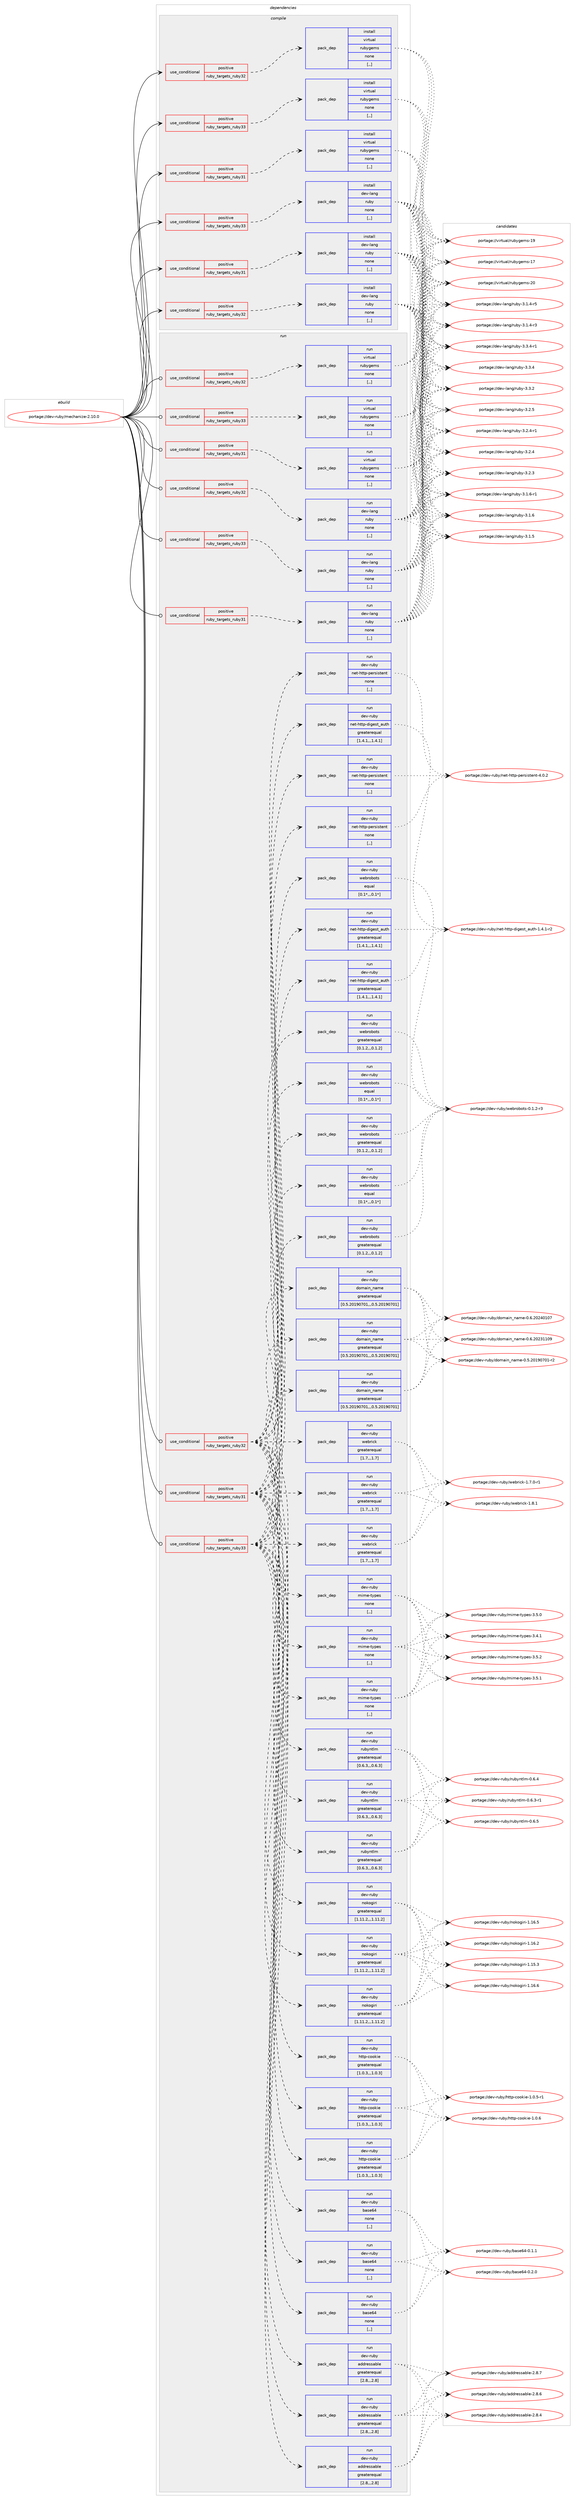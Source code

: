 digraph prolog {

# *************
# Graph options
# *************

newrank=true;
concentrate=true;
compound=true;
graph [rankdir=LR,fontname=Helvetica,fontsize=10,ranksep=1.5];#, ranksep=2.5, nodesep=0.2];
edge  [arrowhead=vee];
node  [fontname=Helvetica,fontsize=10];

# **********
# The ebuild
# **********

subgraph cluster_leftcol {
color=gray;
label=<<i>ebuild</i>>;
id [label="portage://dev-ruby/mechanize-2.10.0", color=red, width=4, href="../dev-ruby/mechanize-2.10.0.svg"];
}

# ****************
# The dependencies
# ****************

subgraph cluster_midcol {
color=gray;
label=<<i>dependencies</i>>;
subgraph cluster_compile {
fillcolor="#eeeeee";
style=filled;
label=<<i>compile</i>>;
subgraph cond50408 {
dependency189578 [label=<<TABLE BORDER="0" CELLBORDER="1" CELLSPACING="0" CELLPADDING="4"><TR><TD ROWSPAN="3" CELLPADDING="10">use_conditional</TD></TR><TR><TD>positive</TD></TR><TR><TD>ruby_targets_ruby31</TD></TR></TABLE>>, shape=none, color=red];
subgraph pack137832 {
dependency189579 [label=<<TABLE BORDER="0" CELLBORDER="1" CELLSPACING="0" CELLPADDING="4" WIDTH="220"><TR><TD ROWSPAN="6" CELLPADDING="30">pack_dep</TD></TR><TR><TD WIDTH="110">install</TD></TR><TR><TD>dev-lang</TD></TR><TR><TD>ruby</TD></TR><TR><TD>none</TD></TR><TR><TD>[,,]</TD></TR></TABLE>>, shape=none, color=blue];
}
dependency189578:e -> dependency189579:w [weight=20,style="dashed",arrowhead="vee"];
}
id:e -> dependency189578:w [weight=20,style="solid",arrowhead="vee"];
subgraph cond50409 {
dependency189580 [label=<<TABLE BORDER="0" CELLBORDER="1" CELLSPACING="0" CELLPADDING="4"><TR><TD ROWSPAN="3" CELLPADDING="10">use_conditional</TD></TR><TR><TD>positive</TD></TR><TR><TD>ruby_targets_ruby31</TD></TR></TABLE>>, shape=none, color=red];
subgraph pack137833 {
dependency189581 [label=<<TABLE BORDER="0" CELLBORDER="1" CELLSPACING="0" CELLPADDING="4" WIDTH="220"><TR><TD ROWSPAN="6" CELLPADDING="30">pack_dep</TD></TR><TR><TD WIDTH="110">install</TD></TR><TR><TD>virtual</TD></TR><TR><TD>rubygems</TD></TR><TR><TD>none</TD></TR><TR><TD>[,,]</TD></TR></TABLE>>, shape=none, color=blue];
}
dependency189580:e -> dependency189581:w [weight=20,style="dashed",arrowhead="vee"];
}
id:e -> dependency189580:w [weight=20,style="solid",arrowhead="vee"];
subgraph cond50410 {
dependency189582 [label=<<TABLE BORDER="0" CELLBORDER="1" CELLSPACING="0" CELLPADDING="4"><TR><TD ROWSPAN="3" CELLPADDING="10">use_conditional</TD></TR><TR><TD>positive</TD></TR><TR><TD>ruby_targets_ruby32</TD></TR></TABLE>>, shape=none, color=red];
subgraph pack137834 {
dependency189583 [label=<<TABLE BORDER="0" CELLBORDER="1" CELLSPACING="0" CELLPADDING="4" WIDTH="220"><TR><TD ROWSPAN="6" CELLPADDING="30">pack_dep</TD></TR><TR><TD WIDTH="110">install</TD></TR><TR><TD>dev-lang</TD></TR><TR><TD>ruby</TD></TR><TR><TD>none</TD></TR><TR><TD>[,,]</TD></TR></TABLE>>, shape=none, color=blue];
}
dependency189582:e -> dependency189583:w [weight=20,style="dashed",arrowhead="vee"];
}
id:e -> dependency189582:w [weight=20,style="solid",arrowhead="vee"];
subgraph cond50411 {
dependency189584 [label=<<TABLE BORDER="0" CELLBORDER="1" CELLSPACING="0" CELLPADDING="4"><TR><TD ROWSPAN="3" CELLPADDING="10">use_conditional</TD></TR><TR><TD>positive</TD></TR><TR><TD>ruby_targets_ruby32</TD></TR></TABLE>>, shape=none, color=red];
subgraph pack137835 {
dependency189585 [label=<<TABLE BORDER="0" CELLBORDER="1" CELLSPACING="0" CELLPADDING="4" WIDTH="220"><TR><TD ROWSPAN="6" CELLPADDING="30">pack_dep</TD></TR><TR><TD WIDTH="110">install</TD></TR><TR><TD>virtual</TD></TR><TR><TD>rubygems</TD></TR><TR><TD>none</TD></TR><TR><TD>[,,]</TD></TR></TABLE>>, shape=none, color=blue];
}
dependency189584:e -> dependency189585:w [weight=20,style="dashed",arrowhead="vee"];
}
id:e -> dependency189584:w [weight=20,style="solid",arrowhead="vee"];
subgraph cond50412 {
dependency189586 [label=<<TABLE BORDER="0" CELLBORDER="1" CELLSPACING="0" CELLPADDING="4"><TR><TD ROWSPAN="3" CELLPADDING="10">use_conditional</TD></TR><TR><TD>positive</TD></TR><TR><TD>ruby_targets_ruby33</TD></TR></TABLE>>, shape=none, color=red];
subgraph pack137836 {
dependency189587 [label=<<TABLE BORDER="0" CELLBORDER="1" CELLSPACING="0" CELLPADDING="4" WIDTH="220"><TR><TD ROWSPAN="6" CELLPADDING="30">pack_dep</TD></TR><TR><TD WIDTH="110">install</TD></TR><TR><TD>dev-lang</TD></TR><TR><TD>ruby</TD></TR><TR><TD>none</TD></TR><TR><TD>[,,]</TD></TR></TABLE>>, shape=none, color=blue];
}
dependency189586:e -> dependency189587:w [weight=20,style="dashed",arrowhead="vee"];
}
id:e -> dependency189586:w [weight=20,style="solid",arrowhead="vee"];
subgraph cond50413 {
dependency189588 [label=<<TABLE BORDER="0" CELLBORDER="1" CELLSPACING="0" CELLPADDING="4"><TR><TD ROWSPAN="3" CELLPADDING="10">use_conditional</TD></TR><TR><TD>positive</TD></TR><TR><TD>ruby_targets_ruby33</TD></TR></TABLE>>, shape=none, color=red];
subgraph pack137837 {
dependency189589 [label=<<TABLE BORDER="0" CELLBORDER="1" CELLSPACING="0" CELLPADDING="4" WIDTH="220"><TR><TD ROWSPAN="6" CELLPADDING="30">pack_dep</TD></TR><TR><TD WIDTH="110">install</TD></TR><TR><TD>virtual</TD></TR><TR><TD>rubygems</TD></TR><TR><TD>none</TD></TR><TR><TD>[,,]</TD></TR></TABLE>>, shape=none, color=blue];
}
dependency189588:e -> dependency189589:w [weight=20,style="dashed",arrowhead="vee"];
}
id:e -> dependency189588:w [weight=20,style="solid",arrowhead="vee"];
}
subgraph cluster_compileandrun {
fillcolor="#eeeeee";
style=filled;
label=<<i>compile and run</i>>;
}
subgraph cluster_run {
fillcolor="#eeeeee";
style=filled;
label=<<i>run</i>>;
subgraph cond50414 {
dependency189590 [label=<<TABLE BORDER="0" CELLBORDER="1" CELLSPACING="0" CELLPADDING="4"><TR><TD ROWSPAN="3" CELLPADDING="10">use_conditional</TD></TR><TR><TD>positive</TD></TR><TR><TD>ruby_targets_ruby31</TD></TR></TABLE>>, shape=none, color=red];
subgraph pack137838 {
dependency189591 [label=<<TABLE BORDER="0" CELLBORDER="1" CELLSPACING="0" CELLPADDING="4" WIDTH="220"><TR><TD ROWSPAN="6" CELLPADDING="30">pack_dep</TD></TR><TR><TD WIDTH="110">run</TD></TR><TR><TD>dev-lang</TD></TR><TR><TD>ruby</TD></TR><TR><TD>none</TD></TR><TR><TD>[,,]</TD></TR></TABLE>>, shape=none, color=blue];
}
dependency189590:e -> dependency189591:w [weight=20,style="dashed",arrowhead="vee"];
}
id:e -> dependency189590:w [weight=20,style="solid",arrowhead="odot"];
subgraph cond50415 {
dependency189592 [label=<<TABLE BORDER="0" CELLBORDER="1" CELLSPACING="0" CELLPADDING="4"><TR><TD ROWSPAN="3" CELLPADDING="10">use_conditional</TD></TR><TR><TD>positive</TD></TR><TR><TD>ruby_targets_ruby31</TD></TR></TABLE>>, shape=none, color=red];
subgraph pack137839 {
dependency189593 [label=<<TABLE BORDER="0" CELLBORDER="1" CELLSPACING="0" CELLPADDING="4" WIDTH="220"><TR><TD ROWSPAN="6" CELLPADDING="30">pack_dep</TD></TR><TR><TD WIDTH="110">run</TD></TR><TR><TD>dev-ruby</TD></TR><TR><TD>addressable</TD></TR><TR><TD>greaterequal</TD></TR><TR><TD>[2.8,,,2.8]</TD></TR></TABLE>>, shape=none, color=blue];
}
dependency189592:e -> dependency189593:w [weight=20,style="dashed",arrowhead="vee"];
subgraph pack137840 {
dependency189594 [label=<<TABLE BORDER="0" CELLBORDER="1" CELLSPACING="0" CELLPADDING="4" WIDTH="220"><TR><TD ROWSPAN="6" CELLPADDING="30">pack_dep</TD></TR><TR><TD WIDTH="110">run</TD></TR><TR><TD>dev-ruby</TD></TR><TR><TD>base64</TD></TR><TR><TD>none</TD></TR><TR><TD>[,,]</TD></TR></TABLE>>, shape=none, color=blue];
}
dependency189592:e -> dependency189594:w [weight=20,style="dashed",arrowhead="vee"];
subgraph pack137841 {
dependency189595 [label=<<TABLE BORDER="0" CELLBORDER="1" CELLSPACING="0" CELLPADDING="4" WIDTH="220"><TR><TD ROWSPAN="6" CELLPADDING="30">pack_dep</TD></TR><TR><TD WIDTH="110">run</TD></TR><TR><TD>dev-ruby</TD></TR><TR><TD>domain_name</TD></TR><TR><TD>greaterequal</TD></TR><TR><TD>[0.5.20190701,,,0.5.20190701]</TD></TR></TABLE>>, shape=none, color=blue];
}
dependency189592:e -> dependency189595:w [weight=20,style="dashed",arrowhead="vee"];
subgraph pack137842 {
dependency189596 [label=<<TABLE BORDER="0" CELLBORDER="1" CELLSPACING="0" CELLPADDING="4" WIDTH="220"><TR><TD ROWSPAN="6" CELLPADDING="30">pack_dep</TD></TR><TR><TD WIDTH="110">run</TD></TR><TR><TD>dev-ruby</TD></TR><TR><TD>http-cookie</TD></TR><TR><TD>greaterequal</TD></TR><TR><TD>[1.0.3,,,1.0.3]</TD></TR></TABLE>>, shape=none, color=blue];
}
dependency189592:e -> dependency189596:w [weight=20,style="dashed",arrowhead="vee"];
subgraph pack137843 {
dependency189597 [label=<<TABLE BORDER="0" CELLBORDER="1" CELLSPACING="0" CELLPADDING="4" WIDTH="220"><TR><TD ROWSPAN="6" CELLPADDING="30">pack_dep</TD></TR><TR><TD WIDTH="110">run</TD></TR><TR><TD>dev-ruby</TD></TR><TR><TD>mime-types</TD></TR><TR><TD>none</TD></TR><TR><TD>[,,]</TD></TR></TABLE>>, shape=none, color=blue];
}
dependency189592:e -> dependency189597:w [weight=20,style="dashed",arrowhead="vee"];
subgraph pack137844 {
dependency189598 [label=<<TABLE BORDER="0" CELLBORDER="1" CELLSPACING="0" CELLPADDING="4" WIDTH="220"><TR><TD ROWSPAN="6" CELLPADDING="30">pack_dep</TD></TR><TR><TD WIDTH="110">run</TD></TR><TR><TD>dev-ruby</TD></TR><TR><TD>net-http-digest_auth</TD></TR><TR><TD>greaterequal</TD></TR><TR><TD>[1.4.1,,,1.4.1]</TD></TR></TABLE>>, shape=none, color=blue];
}
dependency189592:e -> dependency189598:w [weight=20,style="dashed",arrowhead="vee"];
subgraph pack137845 {
dependency189599 [label=<<TABLE BORDER="0" CELLBORDER="1" CELLSPACING="0" CELLPADDING="4" WIDTH="220"><TR><TD ROWSPAN="6" CELLPADDING="30">pack_dep</TD></TR><TR><TD WIDTH="110">run</TD></TR><TR><TD>dev-ruby</TD></TR><TR><TD>net-http-persistent</TD></TR><TR><TD>none</TD></TR><TR><TD>[,,]</TD></TR></TABLE>>, shape=none, color=blue];
}
dependency189592:e -> dependency189599:w [weight=20,style="dashed",arrowhead="vee"];
subgraph pack137846 {
dependency189600 [label=<<TABLE BORDER="0" CELLBORDER="1" CELLSPACING="0" CELLPADDING="4" WIDTH="220"><TR><TD ROWSPAN="6" CELLPADDING="30">pack_dep</TD></TR><TR><TD WIDTH="110">run</TD></TR><TR><TD>dev-ruby</TD></TR><TR><TD>nokogiri</TD></TR><TR><TD>greaterequal</TD></TR><TR><TD>[1.11.2,,,1.11.2]</TD></TR></TABLE>>, shape=none, color=blue];
}
dependency189592:e -> dependency189600:w [weight=20,style="dashed",arrowhead="vee"];
subgraph pack137847 {
dependency189601 [label=<<TABLE BORDER="0" CELLBORDER="1" CELLSPACING="0" CELLPADDING="4" WIDTH="220"><TR><TD ROWSPAN="6" CELLPADDING="30">pack_dep</TD></TR><TR><TD WIDTH="110">run</TD></TR><TR><TD>dev-ruby</TD></TR><TR><TD>rubyntlm</TD></TR><TR><TD>greaterequal</TD></TR><TR><TD>[0.6.3,,,0.6.3]</TD></TR></TABLE>>, shape=none, color=blue];
}
dependency189592:e -> dependency189601:w [weight=20,style="dashed",arrowhead="vee"];
subgraph pack137848 {
dependency189602 [label=<<TABLE BORDER="0" CELLBORDER="1" CELLSPACING="0" CELLPADDING="4" WIDTH="220"><TR><TD ROWSPAN="6" CELLPADDING="30">pack_dep</TD></TR><TR><TD WIDTH="110">run</TD></TR><TR><TD>dev-ruby</TD></TR><TR><TD>webrick</TD></TR><TR><TD>greaterequal</TD></TR><TR><TD>[1.7,,,1.7]</TD></TR></TABLE>>, shape=none, color=blue];
}
dependency189592:e -> dependency189602:w [weight=20,style="dashed",arrowhead="vee"];
subgraph pack137849 {
dependency189603 [label=<<TABLE BORDER="0" CELLBORDER="1" CELLSPACING="0" CELLPADDING="4" WIDTH="220"><TR><TD ROWSPAN="6" CELLPADDING="30">pack_dep</TD></TR><TR><TD WIDTH="110">run</TD></TR><TR><TD>dev-ruby</TD></TR><TR><TD>webrobots</TD></TR><TR><TD>greaterequal</TD></TR><TR><TD>[0.1.2,,,0.1.2]</TD></TR></TABLE>>, shape=none, color=blue];
}
dependency189592:e -> dependency189603:w [weight=20,style="dashed",arrowhead="vee"];
subgraph pack137850 {
dependency189604 [label=<<TABLE BORDER="0" CELLBORDER="1" CELLSPACING="0" CELLPADDING="4" WIDTH="220"><TR><TD ROWSPAN="6" CELLPADDING="30">pack_dep</TD></TR><TR><TD WIDTH="110">run</TD></TR><TR><TD>dev-ruby</TD></TR><TR><TD>webrobots</TD></TR><TR><TD>equal</TD></TR><TR><TD>[0.1*,,,0.1*]</TD></TR></TABLE>>, shape=none, color=blue];
}
dependency189592:e -> dependency189604:w [weight=20,style="dashed",arrowhead="vee"];
}
id:e -> dependency189592:w [weight=20,style="solid",arrowhead="odot"];
subgraph cond50416 {
dependency189605 [label=<<TABLE BORDER="0" CELLBORDER="1" CELLSPACING="0" CELLPADDING="4"><TR><TD ROWSPAN="3" CELLPADDING="10">use_conditional</TD></TR><TR><TD>positive</TD></TR><TR><TD>ruby_targets_ruby31</TD></TR></TABLE>>, shape=none, color=red];
subgraph pack137851 {
dependency189606 [label=<<TABLE BORDER="0" CELLBORDER="1" CELLSPACING="0" CELLPADDING="4" WIDTH="220"><TR><TD ROWSPAN="6" CELLPADDING="30">pack_dep</TD></TR><TR><TD WIDTH="110">run</TD></TR><TR><TD>virtual</TD></TR><TR><TD>rubygems</TD></TR><TR><TD>none</TD></TR><TR><TD>[,,]</TD></TR></TABLE>>, shape=none, color=blue];
}
dependency189605:e -> dependency189606:w [weight=20,style="dashed",arrowhead="vee"];
}
id:e -> dependency189605:w [weight=20,style="solid",arrowhead="odot"];
subgraph cond50417 {
dependency189607 [label=<<TABLE BORDER="0" CELLBORDER="1" CELLSPACING="0" CELLPADDING="4"><TR><TD ROWSPAN="3" CELLPADDING="10">use_conditional</TD></TR><TR><TD>positive</TD></TR><TR><TD>ruby_targets_ruby32</TD></TR></TABLE>>, shape=none, color=red];
subgraph pack137852 {
dependency189608 [label=<<TABLE BORDER="0" CELLBORDER="1" CELLSPACING="0" CELLPADDING="4" WIDTH="220"><TR><TD ROWSPAN="6" CELLPADDING="30">pack_dep</TD></TR><TR><TD WIDTH="110">run</TD></TR><TR><TD>dev-lang</TD></TR><TR><TD>ruby</TD></TR><TR><TD>none</TD></TR><TR><TD>[,,]</TD></TR></TABLE>>, shape=none, color=blue];
}
dependency189607:e -> dependency189608:w [weight=20,style="dashed",arrowhead="vee"];
}
id:e -> dependency189607:w [weight=20,style="solid",arrowhead="odot"];
subgraph cond50418 {
dependency189609 [label=<<TABLE BORDER="0" CELLBORDER="1" CELLSPACING="0" CELLPADDING="4"><TR><TD ROWSPAN="3" CELLPADDING="10">use_conditional</TD></TR><TR><TD>positive</TD></TR><TR><TD>ruby_targets_ruby32</TD></TR></TABLE>>, shape=none, color=red];
subgraph pack137853 {
dependency189610 [label=<<TABLE BORDER="0" CELLBORDER="1" CELLSPACING="0" CELLPADDING="4" WIDTH="220"><TR><TD ROWSPAN="6" CELLPADDING="30">pack_dep</TD></TR><TR><TD WIDTH="110">run</TD></TR><TR><TD>dev-ruby</TD></TR><TR><TD>addressable</TD></TR><TR><TD>greaterequal</TD></TR><TR><TD>[2.8,,,2.8]</TD></TR></TABLE>>, shape=none, color=blue];
}
dependency189609:e -> dependency189610:w [weight=20,style="dashed",arrowhead="vee"];
subgraph pack137854 {
dependency189611 [label=<<TABLE BORDER="0" CELLBORDER="1" CELLSPACING="0" CELLPADDING="4" WIDTH="220"><TR><TD ROWSPAN="6" CELLPADDING="30">pack_dep</TD></TR><TR><TD WIDTH="110">run</TD></TR><TR><TD>dev-ruby</TD></TR><TR><TD>base64</TD></TR><TR><TD>none</TD></TR><TR><TD>[,,]</TD></TR></TABLE>>, shape=none, color=blue];
}
dependency189609:e -> dependency189611:w [weight=20,style="dashed",arrowhead="vee"];
subgraph pack137855 {
dependency189612 [label=<<TABLE BORDER="0" CELLBORDER="1" CELLSPACING="0" CELLPADDING="4" WIDTH="220"><TR><TD ROWSPAN="6" CELLPADDING="30">pack_dep</TD></TR><TR><TD WIDTH="110">run</TD></TR><TR><TD>dev-ruby</TD></TR><TR><TD>domain_name</TD></TR><TR><TD>greaterequal</TD></TR><TR><TD>[0.5.20190701,,,0.5.20190701]</TD></TR></TABLE>>, shape=none, color=blue];
}
dependency189609:e -> dependency189612:w [weight=20,style="dashed",arrowhead="vee"];
subgraph pack137856 {
dependency189613 [label=<<TABLE BORDER="0" CELLBORDER="1" CELLSPACING="0" CELLPADDING="4" WIDTH="220"><TR><TD ROWSPAN="6" CELLPADDING="30">pack_dep</TD></TR><TR><TD WIDTH="110">run</TD></TR><TR><TD>dev-ruby</TD></TR><TR><TD>http-cookie</TD></TR><TR><TD>greaterequal</TD></TR><TR><TD>[1.0.3,,,1.0.3]</TD></TR></TABLE>>, shape=none, color=blue];
}
dependency189609:e -> dependency189613:w [weight=20,style="dashed",arrowhead="vee"];
subgraph pack137857 {
dependency189614 [label=<<TABLE BORDER="0" CELLBORDER="1" CELLSPACING="0" CELLPADDING="4" WIDTH="220"><TR><TD ROWSPAN="6" CELLPADDING="30">pack_dep</TD></TR><TR><TD WIDTH="110">run</TD></TR><TR><TD>dev-ruby</TD></TR><TR><TD>mime-types</TD></TR><TR><TD>none</TD></TR><TR><TD>[,,]</TD></TR></TABLE>>, shape=none, color=blue];
}
dependency189609:e -> dependency189614:w [weight=20,style="dashed",arrowhead="vee"];
subgraph pack137858 {
dependency189615 [label=<<TABLE BORDER="0" CELLBORDER="1" CELLSPACING="0" CELLPADDING="4" WIDTH="220"><TR><TD ROWSPAN="6" CELLPADDING="30">pack_dep</TD></TR><TR><TD WIDTH="110">run</TD></TR><TR><TD>dev-ruby</TD></TR><TR><TD>net-http-digest_auth</TD></TR><TR><TD>greaterequal</TD></TR><TR><TD>[1.4.1,,,1.4.1]</TD></TR></TABLE>>, shape=none, color=blue];
}
dependency189609:e -> dependency189615:w [weight=20,style="dashed",arrowhead="vee"];
subgraph pack137859 {
dependency189616 [label=<<TABLE BORDER="0" CELLBORDER="1" CELLSPACING="0" CELLPADDING="4" WIDTH="220"><TR><TD ROWSPAN="6" CELLPADDING="30">pack_dep</TD></TR><TR><TD WIDTH="110">run</TD></TR><TR><TD>dev-ruby</TD></TR><TR><TD>net-http-persistent</TD></TR><TR><TD>none</TD></TR><TR><TD>[,,]</TD></TR></TABLE>>, shape=none, color=blue];
}
dependency189609:e -> dependency189616:w [weight=20,style="dashed",arrowhead="vee"];
subgraph pack137860 {
dependency189617 [label=<<TABLE BORDER="0" CELLBORDER="1" CELLSPACING="0" CELLPADDING="4" WIDTH="220"><TR><TD ROWSPAN="6" CELLPADDING="30">pack_dep</TD></TR><TR><TD WIDTH="110">run</TD></TR><TR><TD>dev-ruby</TD></TR><TR><TD>nokogiri</TD></TR><TR><TD>greaterequal</TD></TR><TR><TD>[1.11.2,,,1.11.2]</TD></TR></TABLE>>, shape=none, color=blue];
}
dependency189609:e -> dependency189617:w [weight=20,style="dashed",arrowhead="vee"];
subgraph pack137861 {
dependency189618 [label=<<TABLE BORDER="0" CELLBORDER="1" CELLSPACING="0" CELLPADDING="4" WIDTH="220"><TR><TD ROWSPAN="6" CELLPADDING="30">pack_dep</TD></TR><TR><TD WIDTH="110">run</TD></TR><TR><TD>dev-ruby</TD></TR><TR><TD>rubyntlm</TD></TR><TR><TD>greaterequal</TD></TR><TR><TD>[0.6.3,,,0.6.3]</TD></TR></TABLE>>, shape=none, color=blue];
}
dependency189609:e -> dependency189618:w [weight=20,style="dashed",arrowhead="vee"];
subgraph pack137862 {
dependency189619 [label=<<TABLE BORDER="0" CELLBORDER="1" CELLSPACING="0" CELLPADDING="4" WIDTH="220"><TR><TD ROWSPAN="6" CELLPADDING="30">pack_dep</TD></TR><TR><TD WIDTH="110">run</TD></TR><TR><TD>dev-ruby</TD></TR><TR><TD>webrick</TD></TR><TR><TD>greaterequal</TD></TR><TR><TD>[1.7,,,1.7]</TD></TR></TABLE>>, shape=none, color=blue];
}
dependency189609:e -> dependency189619:w [weight=20,style="dashed",arrowhead="vee"];
subgraph pack137863 {
dependency189620 [label=<<TABLE BORDER="0" CELLBORDER="1" CELLSPACING="0" CELLPADDING="4" WIDTH="220"><TR><TD ROWSPAN="6" CELLPADDING="30">pack_dep</TD></TR><TR><TD WIDTH="110">run</TD></TR><TR><TD>dev-ruby</TD></TR><TR><TD>webrobots</TD></TR><TR><TD>greaterequal</TD></TR><TR><TD>[0.1.2,,,0.1.2]</TD></TR></TABLE>>, shape=none, color=blue];
}
dependency189609:e -> dependency189620:w [weight=20,style="dashed",arrowhead="vee"];
subgraph pack137864 {
dependency189621 [label=<<TABLE BORDER="0" CELLBORDER="1" CELLSPACING="0" CELLPADDING="4" WIDTH="220"><TR><TD ROWSPAN="6" CELLPADDING="30">pack_dep</TD></TR><TR><TD WIDTH="110">run</TD></TR><TR><TD>dev-ruby</TD></TR><TR><TD>webrobots</TD></TR><TR><TD>equal</TD></TR><TR><TD>[0.1*,,,0.1*]</TD></TR></TABLE>>, shape=none, color=blue];
}
dependency189609:e -> dependency189621:w [weight=20,style="dashed",arrowhead="vee"];
}
id:e -> dependency189609:w [weight=20,style="solid",arrowhead="odot"];
subgraph cond50419 {
dependency189622 [label=<<TABLE BORDER="0" CELLBORDER="1" CELLSPACING="0" CELLPADDING="4"><TR><TD ROWSPAN="3" CELLPADDING="10">use_conditional</TD></TR><TR><TD>positive</TD></TR><TR><TD>ruby_targets_ruby32</TD></TR></TABLE>>, shape=none, color=red];
subgraph pack137865 {
dependency189623 [label=<<TABLE BORDER="0" CELLBORDER="1" CELLSPACING="0" CELLPADDING="4" WIDTH="220"><TR><TD ROWSPAN="6" CELLPADDING="30">pack_dep</TD></TR><TR><TD WIDTH="110">run</TD></TR><TR><TD>virtual</TD></TR><TR><TD>rubygems</TD></TR><TR><TD>none</TD></TR><TR><TD>[,,]</TD></TR></TABLE>>, shape=none, color=blue];
}
dependency189622:e -> dependency189623:w [weight=20,style="dashed",arrowhead="vee"];
}
id:e -> dependency189622:w [weight=20,style="solid",arrowhead="odot"];
subgraph cond50420 {
dependency189624 [label=<<TABLE BORDER="0" CELLBORDER="1" CELLSPACING="0" CELLPADDING="4"><TR><TD ROWSPAN="3" CELLPADDING="10">use_conditional</TD></TR><TR><TD>positive</TD></TR><TR><TD>ruby_targets_ruby33</TD></TR></TABLE>>, shape=none, color=red];
subgraph pack137866 {
dependency189625 [label=<<TABLE BORDER="0" CELLBORDER="1" CELLSPACING="0" CELLPADDING="4" WIDTH="220"><TR><TD ROWSPAN="6" CELLPADDING="30">pack_dep</TD></TR><TR><TD WIDTH="110">run</TD></TR><TR><TD>dev-lang</TD></TR><TR><TD>ruby</TD></TR><TR><TD>none</TD></TR><TR><TD>[,,]</TD></TR></TABLE>>, shape=none, color=blue];
}
dependency189624:e -> dependency189625:w [weight=20,style="dashed",arrowhead="vee"];
}
id:e -> dependency189624:w [weight=20,style="solid",arrowhead="odot"];
subgraph cond50421 {
dependency189626 [label=<<TABLE BORDER="0" CELLBORDER="1" CELLSPACING="0" CELLPADDING="4"><TR><TD ROWSPAN="3" CELLPADDING="10">use_conditional</TD></TR><TR><TD>positive</TD></TR><TR><TD>ruby_targets_ruby33</TD></TR></TABLE>>, shape=none, color=red];
subgraph pack137867 {
dependency189627 [label=<<TABLE BORDER="0" CELLBORDER="1" CELLSPACING="0" CELLPADDING="4" WIDTH="220"><TR><TD ROWSPAN="6" CELLPADDING="30">pack_dep</TD></TR><TR><TD WIDTH="110">run</TD></TR><TR><TD>dev-ruby</TD></TR><TR><TD>addressable</TD></TR><TR><TD>greaterequal</TD></TR><TR><TD>[2.8,,,2.8]</TD></TR></TABLE>>, shape=none, color=blue];
}
dependency189626:e -> dependency189627:w [weight=20,style="dashed",arrowhead="vee"];
subgraph pack137868 {
dependency189628 [label=<<TABLE BORDER="0" CELLBORDER="1" CELLSPACING="0" CELLPADDING="4" WIDTH="220"><TR><TD ROWSPAN="6" CELLPADDING="30">pack_dep</TD></TR><TR><TD WIDTH="110">run</TD></TR><TR><TD>dev-ruby</TD></TR><TR><TD>base64</TD></TR><TR><TD>none</TD></TR><TR><TD>[,,]</TD></TR></TABLE>>, shape=none, color=blue];
}
dependency189626:e -> dependency189628:w [weight=20,style="dashed",arrowhead="vee"];
subgraph pack137869 {
dependency189629 [label=<<TABLE BORDER="0" CELLBORDER="1" CELLSPACING="0" CELLPADDING="4" WIDTH="220"><TR><TD ROWSPAN="6" CELLPADDING="30">pack_dep</TD></TR><TR><TD WIDTH="110">run</TD></TR><TR><TD>dev-ruby</TD></TR><TR><TD>domain_name</TD></TR><TR><TD>greaterequal</TD></TR><TR><TD>[0.5.20190701,,,0.5.20190701]</TD></TR></TABLE>>, shape=none, color=blue];
}
dependency189626:e -> dependency189629:w [weight=20,style="dashed",arrowhead="vee"];
subgraph pack137870 {
dependency189630 [label=<<TABLE BORDER="0" CELLBORDER="1" CELLSPACING="0" CELLPADDING="4" WIDTH="220"><TR><TD ROWSPAN="6" CELLPADDING="30">pack_dep</TD></TR><TR><TD WIDTH="110">run</TD></TR><TR><TD>dev-ruby</TD></TR><TR><TD>http-cookie</TD></TR><TR><TD>greaterequal</TD></TR><TR><TD>[1.0.3,,,1.0.3]</TD></TR></TABLE>>, shape=none, color=blue];
}
dependency189626:e -> dependency189630:w [weight=20,style="dashed",arrowhead="vee"];
subgraph pack137871 {
dependency189631 [label=<<TABLE BORDER="0" CELLBORDER="1" CELLSPACING="0" CELLPADDING="4" WIDTH="220"><TR><TD ROWSPAN="6" CELLPADDING="30">pack_dep</TD></TR><TR><TD WIDTH="110">run</TD></TR><TR><TD>dev-ruby</TD></TR><TR><TD>mime-types</TD></TR><TR><TD>none</TD></TR><TR><TD>[,,]</TD></TR></TABLE>>, shape=none, color=blue];
}
dependency189626:e -> dependency189631:w [weight=20,style="dashed",arrowhead="vee"];
subgraph pack137872 {
dependency189632 [label=<<TABLE BORDER="0" CELLBORDER="1" CELLSPACING="0" CELLPADDING="4" WIDTH="220"><TR><TD ROWSPAN="6" CELLPADDING="30">pack_dep</TD></TR><TR><TD WIDTH="110">run</TD></TR><TR><TD>dev-ruby</TD></TR><TR><TD>net-http-digest_auth</TD></TR><TR><TD>greaterequal</TD></TR><TR><TD>[1.4.1,,,1.4.1]</TD></TR></TABLE>>, shape=none, color=blue];
}
dependency189626:e -> dependency189632:w [weight=20,style="dashed",arrowhead="vee"];
subgraph pack137873 {
dependency189633 [label=<<TABLE BORDER="0" CELLBORDER="1" CELLSPACING="0" CELLPADDING="4" WIDTH="220"><TR><TD ROWSPAN="6" CELLPADDING="30">pack_dep</TD></TR><TR><TD WIDTH="110">run</TD></TR><TR><TD>dev-ruby</TD></TR><TR><TD>net-http-persistent</TD></TR><TR><TD>none</TD></TR><TR><TD>[,,]</TD></TR></TABLE>>, shape=none, color=blue];
}
dependency189626:e -> dependency189633:w [weight=20,style="dashed",arrowhead="vee"];
subgraph pack137874 {
dependency189634 [label=<<TABLE BORDER="0" CELLBORDER="1" CELLSPACING="0" CELLPADDING="4" WIDTH="220"><TR><TD ROWSPAN="6" CELLPADDING="30">pack_dep</TD></TR><TR><TD WIDTH="110">run</TD></TR><TR><TD>dev-ruby</TD></TR><TR><TD>nokogiri</TD></TR><TR><TD>greaterequal</TD></TR><TR><TD>[1.11.2,,,1.11.2]</TD></TR></TABLE>>, shape=none, color=blue];
}
dependency189626:e -> dependency189634:w [weight=20,style="dashed",arrowhead="vee"];
subgraph pack137875 {
dependency189635 [label=<<TABLE BORDER="0" CELLBORDER="1" CELLSPACING="0" CELLPADDING="4" WIDTH="220"><TR><TD ROWSPAN="6" CELLPADDING="30">pack_dep</TD></TR><TR><TD WIDTH="110">run</TD></TR><TR><TD>dev-ruby</TD></TR><TR><TD>rubyntlm</TD></TR><TR><TD>greaterequal</TD></TR><TR><TD>[0.6.3,,,0.6.3]</TD></TR></TABLE>>, shape=none, color=blue];
}
dependency189626:e -> dependency189635:w [weight=20,style="dashed",arrowhead="vee"];
subgraph pack137876 {
dependency189636 [label=<<TABLE BORDER="0" CELLBORDER="1" CELLSPACING="0" CELLPADDING="4" WIDTH="220"><TR><TD ROWSPAN="6" CELLPADDING="30">pack_dep</TD></TR><TR><TD WIDTH="110">run</TD></TR><TR><TD>dev-ruby</TD></TR><TR><TD>webrick</TD></TR><TR><TD>greaterequal</TD></TR><TR><TD>[1.7,,,1.7]</TD></TR></TABLE>>, shape=none, color=blue];
}
dependency189626:e -> dependency189636:w [weight=20,style="dashed",arrowhead="vee"];
subgraph pack137877 {
dependency189637 [label=<<TABLE BORDER="0" CELLBORDER="1" CELLSPACING="0" CELLPADDING="4" WIDTH="220"><TR><TD ROWSPAN="6" CELLPADDING="30">pack_dep</TD></TR><TR><TD WIDTH="110">run</TD></TR><TR><TD>dev-ruby</TD></TR><TR><TD>webrobots</TD></TR><TR><TD>greaterequal</TD></TR><TR><TD>[0.1.2,,,0.1.2]</TD></TR></TABLE>>, shape=none, color=blue];
}
dependency189626:e -> dependency189637:w [weight=20,style="dashed",arrowhead="vee"];
subgraph pack137878 {
dependency189638 [label=<<TABLE BORDER="0" CELLBORDER="1" CELLSPACING="0" CELLPADDING="4" WIDTH="220"><TR><TD ROWSPAN="6" CELLPADDING="30">pack_dep</TD></TR><TR><TD WIDTH="110">run</TD></TR><TR><TD>dev-ruby</TD></TR><TR><TD>webrobots</TD></TR><TR><TD>equal</TD></TR><TR><TD>[0.1*,,,0.1*]</TD></TR></TABLE>>, shape=none, color=blue];
}
dependency189626:e -> dependency189638:w [weight=20,style="dashed",arrowhead="vee"];
}
id:e -> dependency189626:w [weight=20,style="solid",arrowhead="odot"];
subgraph cond50422 {
dependency189639 [label=<<TABLE BORDER="0" CELLBORDER="1" CELLSPACING="0" CELLPADDING="4"><TR><TD ROWSPAN="3" CELLPADDING="10">use_conditional</TD></TR><TR><TD>positive</TD></TR><TR><TD>ruby_targets_ruby33</TD></TR></TABLE>>, shape=none, color=red];
subgraph pack137879 {
dependency189640 [label=<<TABLE BORDER="0" CELLBORDER="1" CELLSPACING="0" CELLPADDING="4" WIDTH="220"><TR><TD ROWSPAN="6" CELLPADDING="30">pack_dep</TD></TR><TR><TD WIDTH="110">run</TD></TR><TR><TD>virtual</TD></TR><TR><TD>rubygems</TD></TR><TR><TD>none</TD></TR><TR><TD>[,,]</TD></TR></TABLE>>, shape=none, color=blue];
}
dependency189639:e -> dependency189640:w [weight=20,style="dashed",arrowhead="vee"];
}
id:e -> dependency189639:w [weight=20,style="solid",arrowhead="odot"];
}
}

# **************
# The candidates
# **************

subgraph cluster_choices {
rank=same;
color=gray;
label=<<i>candidates</i>>;

subgraph choice137832 {
color=black;
nodesep=1;
choice100101118451089711010347114117981214551465146524511449 [label="portage://dev-lang/ruby-3.3.4-r1", color=red, width=4,href="../dev-lang/ruby-3.3.4-r1.svg"];
choice10010111845108971101034711411798121455146514652 [label="portage://dev-lang/ruby-3.3.4", color=red, width=4,href="../dev-lang/ruby-3.3.4.svg"];
choice10010111845108971101034711411798121455146514650 [label="portage://dev-lang/ruby-3.3.2", color=red, width=4,href="../dev-lang/ruby-3.3.2.svg"];
choice10010111845108971101034711411798121455146504653 [label="portage://dev-lang/ruby-3.2.5", color=red, width=4,href="../dev-lang/ruby-3.2.5.svg"];
choice100101118451089711010347114117981214551465046524511449 [label="portage://dev-lang/ruby-3.2.4-r1", color=red, width=4,href="../dev-lang/ruby-3.2.4-r1.svg"];
choice10010111845108971101034711411798121455146504652 [label="portage://dev-lang/ruby-3.2.4", color=red, width=4,href="../dev-lang/ruby-3.2.4.svg"];
choice10010111845108971101034711411798121455146504651 [label="portage://dev-lang/ruby-3.2.3", color=red, width=4,href="../dev-lang/ruby-3.2.3.svg"];
choice100101118451089711010347114117981214551464946544511449 [label="portage://dev-lang/ruby-3.1.6-r1", color=red, width=4,href="../dev-lang/ruby-3.1.6-r1.svg"];
choice10010111845108971101034711411798121455146494654 [label="portage://dev-lang/ruby-3.1.6", color=red, width=4,href="../dev-lang/ruby-3.1.6.svg"];
choice10010111845108971101034711411798121455146494653 [label="portage://dev-lang/ruby-3.1.5", color=red, width=4,href="../dev-lang/ruby-3.1.5.svg"];
choice100101118451089711010347114117981214551464946524511453 [label="portage://dev-lang/ruby-3.1.4-r5", color=red, width=4,href="../dev-lang/ruby-3.1.4-r5.svg"];
choice100101118451089711010347114117981214551464946524511451 [label="portage://dev-lang/ruby-3.1.4-r3", color=red, width=4,href="../dev-lang/ruby-3.1.4-r3.svg"];
dependency189579:e -> choice100101118451089711010347114117981214551465146524511449:w [style=dotted,weight="100"];
dependency189579:e -> choice10010111845108971101034711411798121455146514652:w [style=dotted,weight="100"];
dependency189579:e -> choice10010111845108971101034711411798121455146514650:w [style=dotted,weight="100"];
dependency189579:e -> choice10010111845108971101034711411798121455146504653:w [style=dotted,weight="100"];
dependency189579:e -> choice100101118451089711010347114117981214551465046524511449:w [style=dotted,weight="100"];
dependency189579:e -> choice10010111845108971101034711411798121455146504652:w [style=dotted,weight="100"];
dependency189579:e -> choice10010111845108971101034711411798121455146504651:w [style=dotted,weight="100"];
dependency189579:e -> choice100101118451089711010347114117981214551464946544511449:w [style=dotted,weight="100"];
dependency189579:e -> choice10010111845108971101034711411798121455146494654:w [style=dotted,weight="100"];
dependency189579:e -> choice10010111845108971101034711411798121455146494653:w [style=dotted,weight="100"];
dependency189579:e -> choice100101118451089711010347114117981214551464946524511453:w [style=dotted,weight="100"];
dependency189579:e -> choice100101118451089711010347114117981214551464946524511451:w [style=dotted,weight="100"];
}
subgraph choice137833 {
color=black;
nodesep=1;
choice118105114116117971084711411798121103101109115455048 [label="portage://virtual/rubygems-20", color=red, width=4,href="../virtual/rubygems-20.svg"];
choice118105114116117971084711411798121103101109115454957 [label="portage://virtual/rubygems-19", color=red, width=4,href="../virtual/rubygems-19.svg"];
choice118105114116117971084711411798121103101109115454955 [label="portage://virtual/rubygems-17", color=red, width=4,href="../virtual/rubygems-17.svg"];
dependency189581:e -> choice118105114116117971084711411798121103101109115455048:w [style=dotted,weight="100"];
dependency189581:e -> choice118105114116117971084711411798121103101109115454957:w [style=dotted,weight="100"];
dependency189581:e -> choice118105114116117971084711411798121103101109115454955:w [style=dotted,weight="100"];
}
subgraph choice137834 {
color=black;
nodesep=1;
choice100101118451089711010347114117981214551465146524511449 [label="portage://dev-lang/ruby-3.3.4-r1", color=red, width=4,href="../dev-lang/ruby-3.3.4-r1.svg"];
choice10010111845108971101034711411798121455146514652 [label="portage://dev-lang/ruby-3.3.4", color=red, width=4,href="../dev-lang/ruby-3.3.4.svg"];
choice10010111845108971101034711411798121455146514650 [label="portage://dev-lang/ruby-3.3.2", color=red, width=4,href="../dev-lang/ruby-3.3.2.svg"];
choice10010111845108971101034711411798121455146504653 [label="portage://dev-lang/ruby-3.2.5", color=red, width=4,href="../dev-lang/ruby-3.2.5.svg"];
choice100101118451089711010347114117981214551465046524511449 [label="portage://dev-lang/ruby-3.2.4-r1", color=red, width=4,href="../dev-lang/ruby-3.2.4-r1.svg"];
choice10010111845108971101034711411798121455146504652 [label="portage://dev-lang/ruby-3.2.4", color=red, width=4,href="../dev-lang/ruby-3.2.4.svg"];
choice10010111845108971101034711411798121455146504651 [label="portage://dev-lang/ruby-3.2.3", color=red, width=4,href="../dev-lang/ruby-3.2.3.svg"];
choice100101118451089711010347114117981214551464946544511449 [label="portage://dev-lang/ruby-3.1.6-r1", color=red, width=4,href="../dev-lang/ruby-3.1.6-r1.svg"];
choice10010111845108971101034711411798121455146494654 [label="portage://dev-lang/ruby-3.1.6", color=red, width=4,href="../dev-lang/ruby-3.1.6.svg"];
choice10010111845108971101034711411798121455146494653 [label="portage://dev-lang/ruby-3.1.5", color=red, width=4,href="../dev-lang/ruby-3.1.5.svg"];
choice100101118451089711010347114117981214551464946524511453 [label="portage://dev-lang/ruby-3.1.4-r5", color=red, width=4,href="../dev-lang/ruby-3.1.4-r5.svg"];
choice100101118451089711010347114117981214551464946524511451 [label="portage://dev-lang/ruby-3.1.4-r3", color=red, width=4,href="../dev-lang/ruby-3.1.4-r3.svg"];
dependency189583:e -> choice100101118451089711010347114117981214551465146524511449:w [style=dotted,weight="100"];
dependency189583:e -> choice10010111845108971101034711411798121455146514652:w [style=dotted,weight="100"];
dependency189583:e -> choice10010111845108971101034711411798121455146514650:w [style=dotted,weight="100"];
dependency189583:e -> choice10010111845108971101034711411798121455146504653:w [style=dotted,weight="100"];
dependency189583:e -> choice100101118451089711010347114117981214551465046524511449:w [style=dotted,weight="100"];
dependency189583:e -> choice10010111845108971101034711411798121455146504652:w [style=dotted,weight="100"];
dependency189583:e -> choice10010111845108971101034711411798121455146504651:w [style=dotted,weight="100"];
dependency189583:e -> choice100101118451089711010347114117981214551464946544511449:w [style=dotted,weight="100"];
dependency189583:e -> choice10010111845108971101034711411798121455146494654:w [style=dotted,weight="100"];
dependency189583:e -> choice10010111845108971101034711411798121455146494653:w [style=dotted,weight="100"];
dependency189583:e -> choice100101118451089711010347114117981214551464946524511453:w [style=dotted,weight="100"];
dependency189583:e -> choice100101118451089711010347114117981214551464946524511451:w [style=dotted,weight="100"];
}
subgraph choice137835 {
color=black;
nodesep=1;
choice118105114116117971084711411798121103101109115455048 [label="portage://virtual/rubygems-20", color=red, width=4,href="../virtual/rubygems-20.svg"];
choice118105114116117971084711411798121103101109115454957 [label="portage://virtual/rubygems-19", color=red, width=4,href="../virtual/rubygems-19.svg"];
choice118105114116117971084711411798121103101109115454955 [label="portage://virtual/rubygems-17", color=red, width=4,href="../virtual/rubygems-17.svg"];
dependency189585:e -> choice118105114116117971084711411798121103101109115455048:w [style=dotted,weight="100"];
dependency189585:e -> choice118105114116117971084711411798121103101109115454957:w [style=dotted,weight="100"];
dependency189585:e -> choice118105114116117971084711411798121103101109115454955:w [style=dotted,weight="100"];
}
subgraph choice137836 {
color=black;
nodesep=1;
choice100101118451089711010347114117981214551465146524511449 [label="portage://dev-lang/ruby-3.3.4-r1", color=red, width=4,href="../dev-lang/ruby-3.3.4-r1.svg"];
choice10010111845108971101034711411798121455146514652 [label="portage://dev-lang/ruby-3.3.4", color=red, width=4,href="../dev-lang/ruby-3.3.4.svg"];
choice10010111845108971101034711411798121455146514650 [label="portage://dev-lang/ruby-3.3.2", color=red, width=4,href="../dev-lang/ruby-3.3.2.svg"];
choice10010111845108971101034711411798121455146504653 [label="portage://dev-lang/ruby-3.2.5", color=red, width=4,href="../dev-lang/ruby-3.2.5.svg"];
choice100101118451089711010347114117981214551465046524511449 [label="portage://dev-lang/ruby-3.2.4-r1", color=red, width=4,href="../dev-lang/ruby-3.2.4-r1.svg"];
choice10010111845108971101034711411798121455146504652 [label="portage://dev-lang/ruby-3.2.4", color=red, width=4,href="../dev-lang/ruby-3.2.4.svg"];
choice10010111845108971101034711411798121455146504651 [label="portage://dev-lang/ruby-3.2.3", color=red, width=4,href="../dev-lang/ruby-3.2.3.svg"];
choice100101118451089711010347114117981214551464946544511449 [label="portage://dev-lang/ruby-3.1.6-r1", color=red, width=4,href="../dev-lang/ruby-3.1.6-r1.svg"];
choice10010111845108971101034711411798121455146494654 [label="portage://dev-lang/ruby-3.1.6", color=red, width=4,href="../dev-lang/ruby-3.1.6.svg"];
choice10010111845108971101034711411798121455146494653 [label="portage://dev-lang/ruby-3.1.5", color=red, width=4,href="../dev-lang/ruby-3.1.5.svg"];
choice100101118451089711010347114117981214551464946524511453 [label="portage://dev-lang/ruby-3.1.4-r5", color=red, width=4,href="../dev-lang/ruby-3.1.4-r5.svg"];
choice100101118451089711010347114117981214551464946524511451 [label="portage://dev-lang/ruby-3.1.4-r3", color=red, width=4,href="../dev-lang/ruby-3.1.4-r3.svg"];
dependency189587:e -> choice100101118451089711010347114117981214551465146524511449:w [style=dotted,weight="100"];
dependency189587:e -> choice10010111845108971101034711411798121455146514652:w [style=dotted,weight="100"];
dependency189587:e -> choice10010111845108971101034711411798121455146514650:w [style=dotted,weight="100"];
dependency189587:e -> choice10010111845108971101034711411798121455146504653:w [style=dotted,weight="100"];
dependency189587:e -> choice100101118451089711010347114117981214551465046524511449:w [style=dotted,weight="100"];
dependency189587:e -> choice10010111845108971101034711411798121455146504652:w [style=dotted,weight="100"];
dependency189587:e -> choice10010111845108971101034711411798121455146504651:w [style=dotted,weight="100"];
dependency189587:e -> choice100101118451089711010347114117981214551464946544511449:w [style=dotted,weight="100"];
dependency189587:e -> choice10010111845108971101034711411798121455146494654:w [style=dotted,weight="100"];
dependency189587:e -> choice10010111845108971101034711411798121455146494653:w [style=dotted,weight="100"];
dependency189587:e -> choice100101118451089711010347114117981214551464946524511453:w [style=dotted,weight="100"];
dependency189587:e -> choice100101118451089711010347114117981214551464946524511451:w [style=dotted,weight="100"];
}
subgraph choice137837 {
color=black;
nodesep=1;
choice118105114116117971084711411798121103101109115455048 [label="portage://virtual/rubygems-20", color=red, width=4,href="../virtual/rubygems-20.svg"];
choice118105114116117971084711411798121103101109115454957 [label="portage://virtual/rubygems-19", color=red, width=4,href="../virtual/rubygems-19.svg"];
choice118105114116117971084711411798121103101109115454955 [label="portage://virtual/rubygems-17", color=red, width=4,href="../virtual/rubygems-17.svg"];
dependency189589:e -> choice118105114116117971084711411798121103101109115455048:w [style=dotted,weight="100"];
dependency189589:e -> choice118105114116117971084711411798121103101109115454957:w [style=dotted,weight="100"];
dependency189589:e -> choice118105114116117971084711411798121103101109115454955:w [style=dotted,weight="100"];
}
subgraph choice137838 {
color=black;
nodesep=1;
choice100101118451089711010347114117981214551465146524511449 [label="portage://dev-lang/ruby-3.3.4-r1", color=red, width=4,href="../dev-lang/ruby-3.3.4-r1.svg"];
choice10010111845108971101034711411798121455146514652 [label="portage://dev-lang/ruby-3.3.4", color=red, width=4,href="../dev-lang/ruby-3.3.4.svg"];
choice10010111845108971101034711411798121455146514650 [label="portage://dev-lang/ruby-3.3.2", color=red, width=4,href="../dev-lang/ruby-3.3.2.svg"];
choice10010111845108971101034711411798121455146504653 [label="portage://dev-lang/ruby-3.2.5", color=red, width=4,href="../dev-lang/ruby-3.2.5.svg"];
choice100101118451089711010347114117981214551465046524511449 [label="portage://dev-lang/ruby-3.2.4-r1", color=red, width=4,href="../dev-lang/ruby-3.2.4-r1.svg"];
choice10010111845108971101034711411798121455146504652 [label="portage://dev-lang/ruby-3.2.4", color=red, width=4,href="../dev-lang/ruby-3.2.4.svg"];
choice10010111845108971101034711411798121455146504651 [label="portage://dev-lang/ruby-3.2.3", color=red, width=4,href="../dev-lang/ruby-3.2.3.svg"];
choice100101118451089711010347114117981214551464946544511449 [label="portage://dev-lang/ruby-3.1.6-r1", color=red, width=4,href="../dev-lang/ruby-3.1.6-r1.svg"];
choice10010111845108971101034711411798121455146494654 [label="portage://dev-lang/ruby-3.1.6", color=red, width=4,href="../dev-lang/ruby-3.1.6.svg"];
choice10010111845108971101034711411798121455146494653 [label="portage://dev-lang/ruby-3.1.5", color=red, width=4,href="../dev-lang/ruby-3.1.5.svg"];
choice100101118451089711010347114117981214551464946524511453 [label="portage://dev-lang/ruby-3.1.4-r5", color=red, width=4,href="../dev-lang/ruby-3.1.4-r5.svg"];
choice100101118451089711010347114117981214551464946524511451 [label="portage://dev-lang/ruby-3.1.4-r3", color=red, width=4,href="../dev-lang/ruby-3.1.4-r3.svg"];
dependency189591:e -> choice100101118451089711010347114117981214551465146524511449:w [style=dotted,weight="100"];
dependency189591:e -> choice10010111845108971101034711411798121455146514652:w [style=dotted,weight="100"];
dependency189591:e -> choice10010111845108971101034711411798121455146514650:w [style=dotted,weight="100"];
dependency189591:e -> choice10010111845108971101034711411798121455146504653:w [style=dotted,weight="100"];
dependency189591:e -> choice100101118451089711010347114117981214551465046524511449:w [style=dotted,weight="100"];
dependency189591:e -> choice10010111845108971101034711411798121455146504652:w [style=dotted,weight="100"];
dependency189591:e -> choice10010111845108971101034711411798121455146504651:w [style=dotted,weight="100"];
dependency189591:e -> choice100101118451089711010347114117981214551464946544511449:w [style=dotted,weight="100"];
dependency189591:e -> choice10010111845108971101034711411798121455146494654:w [style=dotted,weight="100"];
dependency189591:e -> choice10010111845108971101034711411798121455146494653:w [style=dotted,weight="100"];
dependency189591:e -> choice100101118451089711010347114117981214551464946524511453:w [style=dotted,weight="100"];
dependency189591:e -> choice100101118451089711010347114117981214551464946524511451:w [style=dotted,weight="100"];
}
subgraph choice137839 {
color=black;
nodesep=1;
choice100101118451141179812147971001001141011151159798108101455046564655 [label="portage://dev-ruby/addressable-2.8.7", color=red, width=4,href="../dev-ruby/addressable-2.8.7.svg"];
choice100101118451141179812147971001001141011151159798108101455046564654 [label="portage://dev-ruby/addressable-2.8.6", color=red, width=4,href="../dev-ruby/addressable-2.8.6.svg"];
choice100101118451141179812147971001001141011151159798108101455046564652 [label="portage://dev-ruby/addressable-2.8.4", color=red, width=4,href="../dev-ruby/addressable-2.8.4.svg"];
dependency189593:e -> choice100101118451141179812147971001001141011151159798108101455046564655:w [style=dotted,weight="100"];
dependency189593:e -> choice100101118451141179812147971001001141011151159798108101455046564654:w [style=dotted,weight="100"];
dependency189593:e -> choice100101118451141179812147971001001141011151159798108101455046564652:w [style=dotted,weight="100"];
}
subgraph choice137840 {
color=black;
nodesep=1;
choice10010111845114117981214798971151015452454846504648 [label="portage://dev-ruby/base64-0.2.0", color=red, width=4,href="../dev-ruby/base64-0.2.0.svg"];
choice10010111845114117981214798971151015452454846494649 [label="portage://dev-ruby/base64-0.1.1", color=red, width=4,href="../dev-ruby/base64-0.1.1.svg"];
dependency189594:e -> choice10010111845114117981214798971151015452454846504648:w [style=dotted,weight="100"];
dependency189594:e -> choice10010111845114117981214798971151015452454846494649:w [style=dotted,weight="100"];
}
subgraph choice137841 {
color=black;
nodesep=1;
choice10010111845114117981214710011110997105110951109710910145484654465048505248494855 [label="portage://dev-ruby/domain_name-0.6.20240107", color=red, width=4,href="../dev-ruby/domain_name-0.6.20240107.svg"];
choice10010111845114117981214710011110997105110951109710910145484654465048505149494857 [label="portage://dev-ruby/domain_name-0.6.20231109", color=red, width=4,href="../dev-ruby/domain_name-0.6.20231109.svg"];
choice100101118451141179812147100111109971051109511097109101454846534650484957485548494511450 [label="portage://dev-ruby/domain_name-0.5.20190701-r2", color=red, width=4,href="../dev-ruby/domain_name-0.5.20190701-r2.svg"];
dependency189595:e -> choice10010111845114117981214710011110997105110951109710910145484654465048505248494855:w [style=dotted,weight="100"];
dependency189595:e -> choice10010111845114117981214710011110997105110951109710910145484654465048505149494857:w [style=dotted,weight="100"];
dependency189595:e -> choice100101118451141179812147100111109971051109511097109101454846534650484957485548494511450:w [style=dotted,weight="100"];
}
subgraph choice137842 {
color=black;
nodesep=1;
choice1001011184511411798121471041161161124599111111107105101454946484654 [label="portage://dev-ruby/http-cookie-1.0.6", color=red, width=4,href="../dev-ruby/http-cookie-1.0.6.svg"];
choice10010111845114117981214710411611611245991111111071051014549464846534511449 [label="portage://dev-ruby/http-cookie-1.0.5-r1", color=red, width=4,href="../dev-ruby/http-cookie-1.0.5-r1.svg"];
dependency189596:e -> choice1001011184511411798121471041161161124599111111107105101454946484654:w [style=dotted,weight="100"];
dependency189596:e -> choice10010111845114117981214710411611611245991111111071051014549464846534511449:w [style=dotted,weight="100"];
}
subgraph choice137843 {
color=black;
nodesep=1;
choice10010111845114117981214710910510910145116121112101115455146534650 [label="portage://dev-ruby/mime-types-3.5.2", color=red, width=4,href="../dev-ruby/mime-types-3.5.2.svg"];
choice10010111845114117981214710910510910145116121112101115455146534649 [label="portage://dev-ruby/mime-types-3.5.1", color=red, width=4,href="../dev-ruby/mime-types-3.5.1.svg"];
choice10010111845114117981214710910510910145116121112101115455146534648 [label="portage://dev-ruby/mime-types-3.5.0", color=red, width=4,href="../dev-ruby/mime-types-3.5.0.svg"];
choice10010111845114117981214710910510910145116121112101115455146524649 [label="portage://dev-ruby/mime-types-3.4.1", color=red, width=4,href="../dev-ruby/mime-types-3.4.1.svg"];
dependency189597:e -> choice10010111845114117981214710910510910145116121112101115455146534650:w [style=dotted,weight="100"];
dependency189597:e -> choice10010111845114117981214710910510910145116121112101115455146534649:w [style=dotted,weight="100"];
dependency189597:e -> choice10010111845114117981214710910510910145116121112101115455146534648:w [style=dotted,weight="100"];
dependency189597:e -> choice10010111845114117981214710910510910145116121112101115455146524649:w [style=dotted,weight="100"];
}
subgraph choice137844 {
color=black;
nodesep=1;
choice100101118451141179812147110101116451041161161124510010510310111511695971171161044549465246494511450 [label="portage://dev-ruby/net-http-digest_auth-1.4.1-r2", color=red, width=4,href="../dev-ruby/net-http-digest_auth-1.4.1-r2.svg"];
dependency189598:e -> choice100101118451141179812147110101116451041161161124510010510310111511695971171161044549465246494511450:w [style=dotted,weight="100"];
}
subgraph choice137845 {
color=black;
nodesep=1;
choice1001011184511411798121471101011164510411611611245112101114115105115116101110116455246484650 [label="portage://dev-ruby/net-http-persistent-4.0.2", color=red, width=4,href="../dev-ruby/net-http-persistent-4.0.2.svg"];
dependency189599:e -> choice1001011184511411798121471101011164510411611611245112101114115105115116101110116455246484650:w [style=dotted,weight="100"];
}
subgraph choice137846 {
color=black;
nodesep=1;
choice10010111845114117981214711011110711110310511410545494649544654 [label="portage://dev-ruby/nokogiri-1.16.6", color=red, width=4,href="../dev-ruby/nokogiri-1.16.6.svg"];
choice10010111845114117981214711011110711110310511410545494649544653 [label="portage://dev-ruby/nokogiri-1.16.5", color=red, width=4,href="../dev-ruby/nokogiri-1.16.5.svg"];
choice10010111845114117981214711011110711110310511410545494649544650 [label="portage://dev-ruby/nokogiri-1.16.2", color=red, width=4,href="../dev-ruby/nokogiri-1.16.2.svg"];
choice10010111845114117981214711011110711110310511410545494649534651 [label="portage://dev-ruby/nokogiri-1.15.3", color=red, width=4,href="../dev-ruby/nokogiri-1.15.3.svg"];
dependency189600:e -> choice10010111845114117981214711011110711110310511410545494649544654:w [style=dotted,weight="100"];
dependency189600:e -> choice10010111845114117981214711011110711110310511410545494649544653:w [style=dotted,weight="100"];
dependency189600:e -> choice10010111845114117981214711011110711110310511410545494649544650:w [style=dotted,weight="100"];
dependency189600:e -> choice10010111845114117981214711011110711110310511410545494649534651:w [style=dotted,weight="100"];
}
subgraph choice137847 {
color=black;
nodesep=1;
choice10010111845114117981214711411798121110116108109454846544653 [label="portage://dev-ruby/rubyntlm-0.6.5", color=red, width=4,href="../dev-ruby/rubyntlm-0.6.5.svg"];
choice10010111845114117981214711411798121110116108109454846544652 [label="portage://dev-ruby/rubyntlm-0.6.4", color=red, width=4,href="../dev-ruby/rubyntlm-0.6.4.svg"];
choice100101118451141179812147114117981211101161081094548465446514511449 [label="portage://dev-ruby/rubyntlm-0.6.3-r1", color=red, width=4,href="../dev-ruby/rubyntlm-0.6.3-r1.svg"];
dependency189601:e -> choice10010111845114117981214711411798121110116108109454846544653:w [style=dotted,weight="100"];
dependency189601:e -> choice10010111845114117981214711411798121110116108109454846544652:w [style=dotted,weight="100"];
dependency189601:e -> choice100101118451141179812147114117981211101161081094548465446514511449:w [style=dotted,weight="100"];
}
subgraph choice137848 {
color=black;
nodesep=1;
choice1001011184511411798121471191019811410599107454946564649 [label="portage://dev-ruby/webrick-1.8.1", color=red, width=4,href="../dev-ruby/webrick-1.8.1.svg"];
choice10010111845114117981214711910198114105991074549465546484511449 [label="portage://dev-ruby/webrick-1.7.0-r1", color=red, width=4,href="../dev-ruby/webrick-1.7.0-r1.svg"];
dependency189602:e -> choice1001011184511411798121471191019811410599107454946564649:w [style=dotted,weight="100"];
dependency189602:e -> choice10010111845114117981214711910198114105991074549465546484511449:w [style=dotted,weight="100"];
}
subgraph choice137849 {
color=black;
nodesep=1;
choice10010111845114117981214711910198114111981111161154548464946504511451 [label="portage://dev-ruby/webrobots-0.1.2-r3", color=red, width=4,href="../dev-ruby/webrobots-0.1.2-r3.svg"];
dependency189603:e -> choice10010111845114117981214711910198114111981111161154548464946504511451:w [style=dotted,weight="100"];
}
subgraph choice137850 {
color=black;
nodesep=1;
choice10010111845114117981214711910198114111981111161154548464946504511451 [label="portage://dev-ruby/webrobots-0.1.2-r3", color=red, width=4,href="../dev-ruby/webrobots-0.1.2-r3.svg"];
dependency189604:e -> choice10010111845114117981214711910198114111981111161154548464946504511451:w [style=dotted,weight="100"];
}
subgraph choice137851 {
color=black;
nodesep=1;
choice118105114116117971084711411798121103101109115455048 [label="portage://virtual/rubygems-20", color=red, width=4,href="../virtual/rubygems-20.svg"];
choice118105114116117971084711411798121103101109115454957 [label="portage://virtual/rubygems-19", color=red, width=4,href="../virtual/rubygems-19.svg"];
choice118105114116117971084711411798121103101109115454955 [label="portage://virtual/rubygems-17", color=red, width=4,href="../virtual/rubygems-17.svg"];
dependency189606:e -> choice118105114116117971084711411798121103101109115455048:w [style=dotted,weight="100"];
dependency189606:e -> choice118105114116117971084711411798121103101109115454957:w [style=dotted,weight="100"];
dependency189606:e -> choice118105114116117971084711411798121103101109115454955:w [style=dotted,weight="100"];
}
subgraph choice137852 {
color=black;
nodesep=1;
choice100101118451089711010347114117981214551465146524511449 [label="portage://dev-lang/ruby-3.3.4-r1", color=red, width=4,href="../dev-lang/ruby-3.3.4-r1.svg"];
choice10010111845108971101034711411798121455146514652 [label="portage://dev-lang/ruby-3.3.4", color=red, width=4,href="../dev-lang/ruby-3.3.4.svg"];
choice10010111845108971101034711411798121455146514650 [label="portage://dev-lang/ruby-3.3.2", color=red, width=4,href="../dev-lang/ruby-3.3.2.svg"];
choice10010111845108971101034711411798121455146504653 [label="portage://dev-lang/ruby-3.2.5", color=red, width=4,href="../dev-lang/ruby-3.2.5.svg"];
choice100101118451089711010347114117981214551465046524511449 [label="portage://dev-lang/ruby-3.2.4-r1", color=red, width=4,href="../dev-lang/ruby-3.2.4-r1.svg"];
choice10010111845108971101034711411798121455146504652 [label="portage://dev-lang/ruby-3.2.4", color=red, width=4,href="../dev-lang/ruby-3.2.4.svg"];
choice10010111845108971101034711411798121455146504651 [label="portage://dev-lang/ruby-3.2.3", color=red, width=4,href="../dev-lang/ruby-3.2.3.svg"];
choice100101118451089711010347114117981214551464946544511449 [label="portage://dev-lang/ruby-3.1.6-r1", color=red, width=4,href="../dev-lang/ruby-3.1.6-r1.svg"];
choice10010111845108971101034711411798121455146494654 [label="portage://dev-lang/ruby-3.1.6", color=red, width=4,href="../dev-lang/ruby-3.1.6.svg"];
choice10010111845108971101034711411798121455146494653 [label="portage://dev-lang/ruby-3.1.5", color=red, width=4,href="../dev-lang/ruby-3.1.5.svg"];
choice100101118451089711010347114117981214551464946524511453 [label="portage://dev-lang/ruby-3.1.4-r5", color=red, width=4,href="../dev-lang/ruby-3.1.4-r5.svg"];
choice100101118451089711010347114117981214551464946524511451 [label="portage://dev-lang/ruby-3.1.4-r3", color=red, width=4,href="../dev-lang/ruby-3.1.4-r3.svg"];
dependency189608:e -> choice100101118451089711010347114117981214551465146524511449:w [style=dotted,weight="100"];
dependency189608:e -> choice10010111845108971101034711411798121455146514652:w [style=dotted,weight="100"];
dependency189608:e -> choice10010111845108971101034711411798121455146514650:w [style=dotted,weight="100"];
dependency189608:e -> choice10010111845108971101034711411798121455146504653:w [style=dotted,weight="100"];
dependency189608:e -> choice100101118451089711010347114117981214551465046524511449:w [style=dotted,weight="100"];
dependency189608:e -> choice10010111845108971101034711411798121455146504652:w [style=dotted,weight="100"];
dependency189608:e -> choice10010111845108971101034711411798121455146504651:w [style=dotted,weight="100"];
dependency189608:e -> choice100101118451089711010347114117981214551464946544511449:w [style=dotted,weight="100"];
dependency189608:e -> choice10010111845108971101034711411798121455146494654:w [style=dotted,weight="100"];
dependency189608:e -> choice10010111845108971101034711411798121455146494653:w [style=dotted,weight="100"];
dependency189608:e -> choice100101118451089711010347114117981214551464946524511453:w [style=dotted,weight="100"];
dependency189608:e -> choice100101118451089711010347114117981214551464946524511451:w [style=dotted,weight="100"];
}
subgraph choice137853 {
color=black;
nodesep=1;
choice100101118451141179812147971001001141011151159798108101455046564655 [label="portage://dev-ruby/addressable-2.8.7", color=red, width=4,href="../dev-ruby/addressable-2.8.7.svg"];
choice100101118451141179812147971001001141011151159798108101455046564654 [label="portage://dev-ruby/addressable-2.8.6", color=red, width=4,href="../dev-ruby/addressable-2.8.6.svg"];
choice100101118451141179812147971001001141011151159798108101455046564652 [label="portage://dev-ruby/addressable-2.8.4", color=red, width=4,href="../dev-ruby/addressable-2.8.4.svg"];
dependency189610:e -> choice100101118451141179812147971001001141011151159798108101455046564655:w [style=dotted,weight="100"];
dependency189610:e -> choice100101118451141179812147971001001141011151159798108101455046564654:w [style=dotted,weight="100"];
dependency189610:e -> choice100101118451141179812147971001001141011151159798108101455046564652:w [style=dotted,weight="100"];
}
subgraph choice137854 {
color=black;
nodesep=1;
choice10010111845114117981214798971151015452454846504648 [label="portage://dev-ruby/base64-0.2.0", color=red, width=4,href="../dev-ruby/base64-0.2.0.svg"];
choice10010111845114117981214798971151015452454846494649 [label="portage://dev-ruby/base64-0.1.1", color=red, width=4,href="../dev-ruby/base64-0.1.1.svg"];
dependency189611:e -> choice10010111845114117981214798971151015452454846504648:w [style=dotted,weight="100"];
dependency189611:e -> choice10010111845114117981214798971151015452454846494649:w [style=dotted,weight="100"];
}
subgraph choice137855 {
color=black;
nodesep=1;
choice10010111845114117981214710011110997105110951109710910145484654465048505248494855 [label="portage://dev-ruby/domain_name-0.6.20240107", color=red, width=4,href="../dev-ruby/domain_name-0.6.20240107.svg"];
choice10010111845114117981214710011110997105110951109710910145484654465048505149494857 [label="portage://dev-ruby/domain_name-0.6.20231109", color=red, width=4,href="../dev-ruby/domain_name-0.6.20231109.svg"];
choice100101118451141179812147100111109971051109511097109101454846534650484957485548494511450 [label="portage://dev-ruby/domain_name-0.5.20190701-r2", color=red, width=4,href="../dev-ruby/domain_name-0.5.20190701-r2.svg"];
dependency189612:e -> choice10010111845114117981214710011110997105110951109710910145484654465048505248494855:w [style=dotted,weight="100"];
dependency189612:e -> choice10010111845114117981214710011110997105110951109710910145484654465048505149494857:w [style=dotted,weight="100"];
dependency189612:e -> choice100101118451141179812147100111109971051109511097109101454846534650484957485548494511450:w [style=dotted,weight="100"];
}
subgraph choice137856 {
color=black;
nodesep=1;
choice1001011184511411798121471041161161124599111111107105101454946484654 [label="portage://dev-ruby/http-cookie-1.0.6", color=red, width=4,href="../dev-ruby/http-cookie-1.0.6.svg"];
choice10010111845114117981214710411611611245991111111071051014549464846534511449 [label="portage://dev-ruby/http-cookie-1.0.5-r1", color=red, width=4,href="../dev-ruby/http-cookie-1.0.5-r1.svg"];
dependency189613:e -> choice1001011184511411798121471041161161124599111111107105101454946484654:w [style=dotted,weight="100"];
dependency189613:e -> choice10010111845114117981214710411611611245991111111071051014549464846534511449:w [style=dotted,weight="100"];
}
subgraph choice137857 {
color=black;
nodesep=1;
choice10010111845114117981214710910510910145116121112101115455146534650 [label="portage://dev-ruby/mime-types-3.5.2", color=red, width=4,href="../dev-ruby/mime-types-3.5.2.svg"];
choice10010111845114117981214710910510910145116121112101115455146534649 [label="portage://dev-ruby/mime-types-3.5.1", color=red, width=4,href="../dev-ruby/mime-types-3.5.1.svg"];
choice10010111845114117981214710910510910145116121112101115455146534648 [label="portage://dev-ruby/mime-types-3.5.0", color=red, width=4,href="../dev-ruby/mime-types-3.5.0.svg"];
choice10010111845114117981214710910510910145116121112101115455146524649 [label="portage://dev-ruby/mime-types-3.4.1", color=red, width=4,href="../dev-ruby/mime-types-3.4.1.svg"];
dependency189614:e -> choice10010111845114117981214710910510910145116121112101115455146534650:w [style=dotted,weight="100"];
dependency189614:e -> choice10010111845114117981214710910510910145116121112101115455146534649:w [style=dotted,weight="100"];
dependency189614:e -> choice10010111845114117981214710910510910145116121112101115455146534648:w [style=dotted,weight="100"];
dependency189614:e -> choice10010111845114117981214710910510910145116121112101115455146524649:w [style=dotted,weight="100"];
}
subgraph choice137858 {
color=black;
nodesep=1;
choice100101118451141179812147110101116451041161161124510010510310111511695971171161044549465246494511450 [label="portage://dev-ruby/net-http-digest_auth-1.4.1-r2", color=red, width=4,href="../dev-ruby/net-http-digest_auth-1.4.1-r2.svg"];
dependency189615:e -> choice100101118451141179812147110101116451041161161124510010510310111511695971171161044549465246494511450:w [style=dotted,weight="100"];
}
subgraph choice137859 {
color=black;
nodesep=1;
choice1001011184511411798121471101011164510411611611245112101114115105115116101110116455246484650 [label="portage://dev-ruby/net-http-persistent-4.0.2", color=red, width=4,href="../dev-ruby/net-http-persistent-4.0.2.svg"];
dependency189616:e -> choice1001011184511411798121471101011164510411611611245112101114115105115116101110116455246484650:w [style=dotted,weight="100"];
}
subgraph choice137860 {
color=black;
nodesep=1;
choice10010111845114117981214711011110711110310511410545494649544654 [label="portage://dev-ruby/nokogiri-1.16.6", color=red, width=4,href="../dev-ruby/nokogiri-1.16.6.svg"];
choice10010111845114117981214711011110711110310511410545494649544653 [label="portage://dev-ruby/nokogiri-1.16.5", color=red, width=4,href="../dev-ruby/nokogiri-1.16.5.svg"];
choice10010111845114117981214711011110711110310511410545494649544650 [label="portage://dev-ruby/nokogiri-1.16.2", color=red, width=4,href="../dev-ruby/nokogiri-1.16.2.svg"];
choice10010111845114117981214711011110711110310511410545494649534651 [label="portage://dev-ruby/nokogiri-1.15.3", color=red, width=4,href="../dev-ruby/nokogiri-1.15.3.svg"];
dependency189617:e -> choice10010111845114117981214711011110711110310511410545494649544654:w [style=dotted,weight="100"];
dependency189617:e -> choice10010111845114117981214711011110711110310511410545494649544653:w [style=dotted,weight="100"];
dependency189617:e -> choice10010111845114117981214711011110711110310511410545494649544650:w [style=dotted,weight="100"];
dependency189617:e -> choice10010111845114117981214711011110711110310511410545494649534651:w [style=dotted,weight="100"];
}
subgraph choice137861 {
color=black;
nodesep=1;
choice10010111845114117981214711411798121110116108109454846544653 [label="portage://dev-ruby/rubyntlm-0.6.5", color=red, width=4,href="../dev-ruby/rubyntlm-0.6.5.svg"];
choice10010111845114117981214711411798121110116108109454846544652 [label="portage://dev-ruby/rubyntlm-0.6.4", color=red, width=4,href="../dev-ruby/rubyntlm-0.6.4.svg"];
choice100101118451141179812147114117981211101161081094548465446514511449 [label="portage://dev-ruby/rubyntlm-0.6.3-r1", color=red, width=4,href="../dev-ruby/rubyntlm-0.6.3-r1.svg"];
dependency189618:e -> choice10010111845114117981214711411798121110116108109454846544653:w [style=dotted,weight="100"];
dependency189618:e -> choice10010111845114117981214711411798121110116108109454846544652:w [style=dotted,weight="100"];
dependency189618:e -> choice100101118451141179812147114117981211101161081094548465446514511449:w [style=dotted,weight="100"];
}
subgraph choice137862 {
color=black;
nodesep=1;
choice1001011184511411798121471191019811410599107454946564649 [label="portage://dev-ruby/webrick-1.8.1", color=red, width=4,href="../dev-ruby/webrick-1.8.1.svg"];
choice10010111845114117981214711910198114105991074549465546484511449 [label="portage://dev-ruby/webrick-1.7.0-r1", color=red, width=4,href="../dev-ruby/webrick-1.7.0-r1.svg"];
dependency189619:e -> choice1001011184511411798121471191019811410599107454946564649:w [style=dotted,weight="100"];
dependency189619:e -> choice10010111845114117981214711910198114105991074549465546484511449:w [style=dotted,weight="100"];
}
subgraph choice137863 {
color=black;
nodesep=1;
choice10010111845114117981214711910198114111981111161154548464946504511451 [label="portage://dev-ruby/webrobots-0.1.2-r3", color=red, width=4,href="../dev-ruby/webrobots-0.1.2-r3.svg"];
dependency189620:e -> choice10010111845114117981214711910198114111981111161154548464946504511451:w [style=dotted,weight="100"];
}
subgraph choice137864 {
color=black;
nodesep=1;
choice10010111845114117981214711910198114111981111161154548464946504511451 [label="portage://dev-ruby/webrobots-0.1.2-r3", color=red, width=4,href="../dev-ruby/webrobots-0.1.2-r3.svg"];
dependency189621:e -> choice10010111845114117981214711910198114111981111161154548464946504511451:w [style=dotted,weight="100"];
}
subgraph choice137865 {
color=black;
nodesep=1;
choice118105114116117971084711411798121103101109115455048 [label="portage://virtual/rubygems-20", color=red, width=4,href="../virtual/rubygems-20.svg"];
choice118105114116117971084711411798121103101109115454957 [label="portage://virtual/rubygems-19", color=red, width=4,href="../virtual/rubygems-19.svg"];
choice118105114116117971084711411798121103101109115454955 [label="portage://virtual/rubygems-17", color=red, width=4,href="../virtual/rubygems-17.svg"];
dependency189623:e -> choice118105114116117971084711411798121103101109115455048:w [style=dotted,weight="100"];
dependency189623:e -> choice118105114116117971084711411798121103101109115454957:w [style=dotted,weight="100"];
dependency189623:e -> choice118105114116117971084711411798121103101109115454955:w [style=dotted,weight="100"];
}
subgraph choice137866 {
color=black;
nodesep=1;
choice100101118451089711010347114117981214551465146524511449 [label="portage://dev-lang/ruby-3.3.4-r1", color=red, width=4,href="../dev-lang/ruby-3.3.4-r1.svg"];
choice10010111845108971101034711411798121455146514652 [label="portage://dev-lang/ruby-3.3.4", color=red, width=4,href="../dev-lang/ruby-3.3.4.svg"];
choice10010111845108971101034711411798121455146514650 [label="portage://dev-lang/ruby-3.3.2", color=red, width=4,href="../dev-lang/ruby-3.3.2.svg"];
choice10010111845108971101034711411798121455146504653 [label="portage://dev-lang/ruby-3.2.5", color=red, width=4,href="../dev-lang/ruby-3.2.5.svg"];
choice100101118451089711010347114117981214551465046524511449 [label="portage://dev-lang/ruby-3.2.4-r1", color=red, width=4,href="../dev-lang/ruby-3.2.4-r1.svg"];
choice10010111845108971101034711411798121455146504652 [label="portage://dev-lang/ruby-3.2.4", color=red, width=4,href="../dev-lang/ruby-3.2.4.svg"];
choice10010111845108971101034711411798121455146504651 [label="portage://dev-lang/ruby-3.2.3", color=red, width=4,href="../dev-lang/ruby-3.2.3.svg"];
choice100101118451089711010347114117981214551464946544511449 [label="portage://dev-lang/ruby-3.1.6-r1", color=red, width=4,href="../dev-lang/ruby-3.1.6-r1.svg"];
choice10010111845108971101034711411798121455146494654 [label="portage://dev-lang/ruby-3.1.6", color=red, width=4,href="../dev-lang/ruby-3.1.6.svg"];
choice10010111845108971101034711411798121455146494653 [label="portage://dev-lang/ruby-3.1.5", color=red, width=4,href="../dev-lang/ruby-3.1.5.svg"];
choice100101118451089711010347114117981214551464946524511453 [label="portage://dev-lang/ruby-3.1.4-r5", color=red, width=4,href="../dev-lang/ruby-3.1.4-r5.svg"];
choice100101118451089711010347114117981214551464946524511451 [label="portage://dev-lang/ruby-3.1.4-r3", color=red, width=4,href="../dev-lang/ruby-3.1.4-r3.svg"];
dependency189625:e -> choice100101118451089711010347114117981214551465146524511449:w [style=dotted,weight="100"];
dependency189625:e -> choice10010111845108971101034711411798121455146514652:w [style=dotted,weight="100"];
dependency189625:e -> choice10010111845108971101034711411798121455146514650:w [style=dotted,weight="100"];
dependency189625:e -> choice10010111845108971101034711411798121455146504653:w [style=dotted,weight="100"];
dependency189625:e -> choice100101118451089711010347114117981214551465046524511449:w [style=dotted,weight="100"];
dependency189625:e -> choice10010111845108971101034711411798121455146504652:w [style=dotted,weight="100"];
dependency189625:e -> choice10010111845108971101034711411798121455146504651:w [style=dotted,weight="100"];
dependency189625:e -> choice100101118451089711010347114117981214551464946544511449:w [style=dotted,weight="100"];
dependency189625:e -> choice10010111845108971101034711411798121455146494654:w [style=dotted,weight="100"];
dependency189625:e -> choice10010111845108971101034711411798121455146494653:w [style=dotted,weight="100"];
dependency189625:e -> choice100101118451089711010347114117981214551464946524511453:w [style=dotted,weight="100"];
dependency189625:e -> choice100101118451089711010347114117981214551464946524511451:w [style=dotted,weight="100"];
}
subgraph choice137867 {
color=black;
nodesep=1;
choice100101118451141179812147971001001141011151159798108101455046564655 [label="portage://dev-ruby/addressable-2.8.7", color=red, width=4,href="../dev-ruby/addressable-2.8.7.svg"];
choice100101118451141179812147971001001141011151159798108101455046564654 [label="portage://dev-ruby/addressable-2.8.6", color=red, width=4,href="../dev-ruby/addressable-2.8.6.svg"];
choice100101118451141179812147971001001141011151159798108101455046564652 [label="portage://dev-ruby/addressable-2.8.4", color=red, width=4,href="../dev-ruby/addressable-2.8.4.svg"];
dependency189627:e -> choice100101118451141179812147971001001141011151159798108101455046564655:w [style=dotted,weight="100"];
dependency189627:e -> choice100101118451141179812147971001001141011151159798108101455046564654:w [style=dotted,weight="100"];
dependency189627:e -> choice100101118451141179812147971001001141011151159798108101455046564652:w [style=dotted,weight="100"];
}
subgraph choice137868 {
color=black;
nodesep=1;
choice10010111845114117981214798971151015452454846504648 [label="portage://dev-ruby/base64-0.2.0", color=red, width=4,href="../dev-ruby/base64-0.2.0.svg"];
choice10010111845114117981214798971151015452454846494649 [label="portage://dev-ruby/base64-0.1.1", color=red, width=4,href="../dev-ruby/base64-0.1.1.svg"];
dependency189628:e -> choice10010111845114117981214798971151015452454846504648:w [style=dotted,weight="100"];
dependency189628:e -> choice10010111845114117981214798971151015452454846494649:w [style=dotted,weight="100"];
}
subgraph choice137869 {
color=black;
nodesep=1;
choice10010111845114117981214710011110997105110951109710910145484654465048505248494855 [label="portage://dev-ruby/domain_name-0.6.20240107", color=red, width=4,href="../dev-ruby/domain_name-0.6.20240107.svg"];
choice10010111845114117981214710011110997105110951109710910145484654465048505149494857 [label="portage://dev-ruby/domain_name-0.6.20231109", color=red, width=4,href="../dev-ruby/domain_name-0.6.20231109.svg"];
choice100101118451141179812147100111109971051109511097109101454846534650484957485548494511450 [label="portage://dev-ruby/domain_name-0.5.20190701-r2", color=red, width=4,href="../dev-ruby/domain_name-0.5.20190701-r2.svg"];
dependency189629:e -> choice10010111845114117981214710011110997105110951109710910145484654465048505248494855:w [style=dotted,weight="100"];
dependency189629:e -> choice10010111845114117981214710011110997105110951109710910145484654465048505149494857:w [style=dotted,weight="100"];
dependency189629:e -> choice100101118451141179812147100111109971051109511097109101454846534650484957485548494511450:w [style=dotted,weight="100"];
}
subgraph choice137870 {
color=black;
nodesep=1;
choice1001011184511411798121471041161161124599111111107105101454946484654 [label="portage://dev-ruby/http-cookie-1.0.6", color=red, width=4,href="../dev-ruby/http-cookie-1.0.6.svg"];
choice10010111845114117981214710411611611245991111111071051014549464846534511449 [label="portage://dev-ruby/http-cookie-1.0.5-r1", color=red, width=4,href="../dev-ruby/http-cookie-1.0.5-r1.svg"];
dependency189630:e -> choice1001011184511411798121471041161161124599111111107105101454946484654:w [style=dotted,weight="100"];
dependency189630:e -> choice10010111845114117981214710411611611245991111111071051014549464846534511449:w [style=dotted,weight="100"];
}
subgraph choice137871 {
color=black;
nodesep=1;
choice10010111845114117981214710910510910145116121112101115455146534650 [label="portage://dev-ruby/mime-types-3.5.2", color=red, width=4,href="../dev-ruby/mime-types-3.5.2.svg"];
choice10010111845114117981214710910510910145116121112101115455146534649 [label="portage://dev-ruby/mime-types-3.5.1", color=red, width=4,href="../dev-ruby/mime-types-3.5.1.svg"];
choice10010111845114117981214710910510910145116121112101115455146534648 [label="portage://dev-ruby/mime-types-3.5.0", color=red, width=4,href="../dev-ruby/mime-types-3.5.0.svg"];
choice10010111845114117981214710910510910145116121112101115455146524649 [label="portage://dev-ruby/mime-types-3.4.1", color=red, width=4,href="../dev-ruby/mime-types-3.4.1.svg"];
dependency189631:e -> choice10010111845114117981214710910510910145116121112101115455146534650:w [style=dotted,weight="100"];
dependency189631:e -> choice10010111845114117981214710910510910145116121112101115455146534649:w [style=dotted,weight="100"];
dependency189631:e -> choice10010111845114117981214710910510910145116121112101115455146534648:w [style=dotted,weight="100"];
dependency189631:e -> choice10010111845114117981214710910510910145116121112101115455146524649:w [style=dotted,weight="100"];
}
subgraph choice137872 {
color=black;
nodesep=1;
choice100101118451141179812147110101116451041161161124510010510310111511695971171161044549465246494511450 [label="portage://dev-ruby/net-http-digest_auth-1.4.1-r2", color=red, width=4,href="../dev-ruby/net-http-digest_auth-1.4.1-r2.svg"];
dependency189632:e -> choice100101118451141179812147110101116451041161161124510010510310111511695971171161044549465246494511450:w [style=dotted,weight="100"];
}
subgraph choice137873 {
color=black;
nodesep=1;
choice1001011184511411798121471101011164510411611611245112101114115105115116101110116455246484650 [label="portage://dev-ruby/net-http-persistent-4.0.2", color=red, width=4,href="../dev-ruby/net-http-persistent-4.0.2.svg"];
dependency189633:e -> choice1001011184511411798121471101011164510411611611245112101114115105115116101110116455246484650:w [style=dotted,weight="100"];
}
subgraph choice137874 {
color=black;
nodesep=1;
choice10010111845114117981214711011110711110310511410545494649544654 [label="portage://dev-ruby/nokogiri-1.16.6", color=red, width=4,href="../dev-ruby/nokogiri-1.16.6.svg"];
choice10010111845114117981214711011110711110310511410545494649544653 [label="portage://dev-ruby/nokogiri-1.16.5", color=red, width=4,href="../dev-ruby/nokogiri-1.16.5.svg"];
choice10010111845114117981214711011110711110310511410545494649544650 [label="portage://dev-ruby/nokogiri-1.16.2", color=red, width=4,href="../dev-ruby/nokogiri-1.16.2.svg"];
choice10010111845114117981214711011110711110310511410545494649534651 [label="portage://dev-ruby/nokogiri-1.15.3", color=red, width=4,href="../dev-ruby/nokogiri-1.15.3.svg"];
dependency189634:e -> choice10010111845114117981214711011110711110310511410545494649544654:w [style=dotted,weight="100"];
dependency189634:e -> choice10010111845114117981214711011110711110310511410545494649544653:w [style=dotted,weight="100"];
dependency189634:e -> choice10010111845114117981214711011110711110310511410545494649544650:w [style=dotted,weight="100"];
dependency189634:e -> choice10010111845114117981214711011110711110310511410545494649534651:w [style=dotted,weight="100"];
}
subgraph choice137875 {
color=black;
nodesep=1;
choice10010111845114117981214711411798121110116108109454846544653 [label="portage://dev-ruby/rubyntlm-0.6.5", color=red, width=4,href="../dev-ruby/rubyntlm-0.6.5.svg"];
choice10010111845114117981214711411798121110116108109454846544652 [label="portage://dev-ruby/rubyntlm-0.6.4", color=red, width=4,href="../dev-ruby/rubyntlm-0.6.4.svg"];
choice100101118451141179812147114117981211101161081094548465446514511449 [label="portage://dev-ruby/rubyntlm-0.6.3-r1", color=red, width=4,href="../dev-ruby/rubyntlm-0.6.3-r1.svg"];
dependency189635:e -> choice10010111845114117981214711411798121110116108109454846544653:w [style=dotted,weight="100"];
dependency189635:e -> choice10010111845114117981214711411798121110116108109454846544652:w [style=dotted,weight="100"];
dependency189635:e -> choice100101118451141179812147114117981211101161081094548465446514511449:w [style=dotted,weight="100"];
}
subgraph choice137876 {
color=black;
nodesep=1;
choice1001011184511411798121471191019811410599107454946564649 [label="portage://dev-ruby/webrick-1.8.1", color=red, width=4,href="../dev-ruby/webrick-1.8.1.svg"];
choice10010111845114117981214711910198114105991074549465546484511449 [label="portage://dev-ruby/webrick-1.7.0-r1", color=red, width=4,href="../dev-ruby/webrick-1.7.0-r1.svg"];
dependency189636:e -> choice1001011184511411798121471191019811410599107454946564649:w [style=dotted,weight="100"];
dependency189636:e -> choice10010111845114117981214711910198114105991074549465546484511449:w [style=dotted,weight="100"];
}
subgraph choice137877 {
color=black;
nodesep=1;
choice10010111845114117981214711910198114111981111161154548464946504511451 [label="portage://dev-ruby/webrobots-0.1.2-r3", color=red, width=4,href="../dev-ruby/webrobots-0.1.2-r3.svg"];
dependency189637:e -> choice10010111845114117981214711910198114111981111161154548464946504511451:w [style=dotted,weight="100"];
}
subgraph choice137878 {
color=black;
nodesep=1;
choice10010111845114117981214711910198114111981111161154548464946504511451 [label="portage://dev-ruby/webrobots-0.1.2-r3", color=red, width=4,href="../dev-ruby/webrobots-0.1.2-r3.svg"];
dependency189638:e -> choice10010111845114117981214711910198114111981111161154548464946504511451:w [style=dotted,weight="100"];
}
subgraph choice137879 {
color=black;
nodesep=1;
choice118105114116117971084711411798121103101109115455048 [label="portage://virtual/rubygems-20", color=red, width=4,href="../virtual/rubygems-20.svg"];
choice118105114116117971084711411798121103101109115454957 [label="portage://virtual/rubygems-19", color=red, width=4,href="../virtual/rubygems-19.svg"];
choice118105114116117971084711411798121103101109115454955 [label="portage://virtual/rubygems-17", color=red, width=4,href="../virtual/rubygems-17.svg"];
dependency189640:e -> choice118105114116117971084711411798121103101109115455048:w [style=dotted,weight="100"];
dependency189640:e -> choice118105114116117971084711411798121103101109115454957:w [style=dotted,weight="100"];
dependency189640:e -> choice118105114116117971084711411798121103101109115454955:w [style=dotted,weight="100"];
}
}

}
